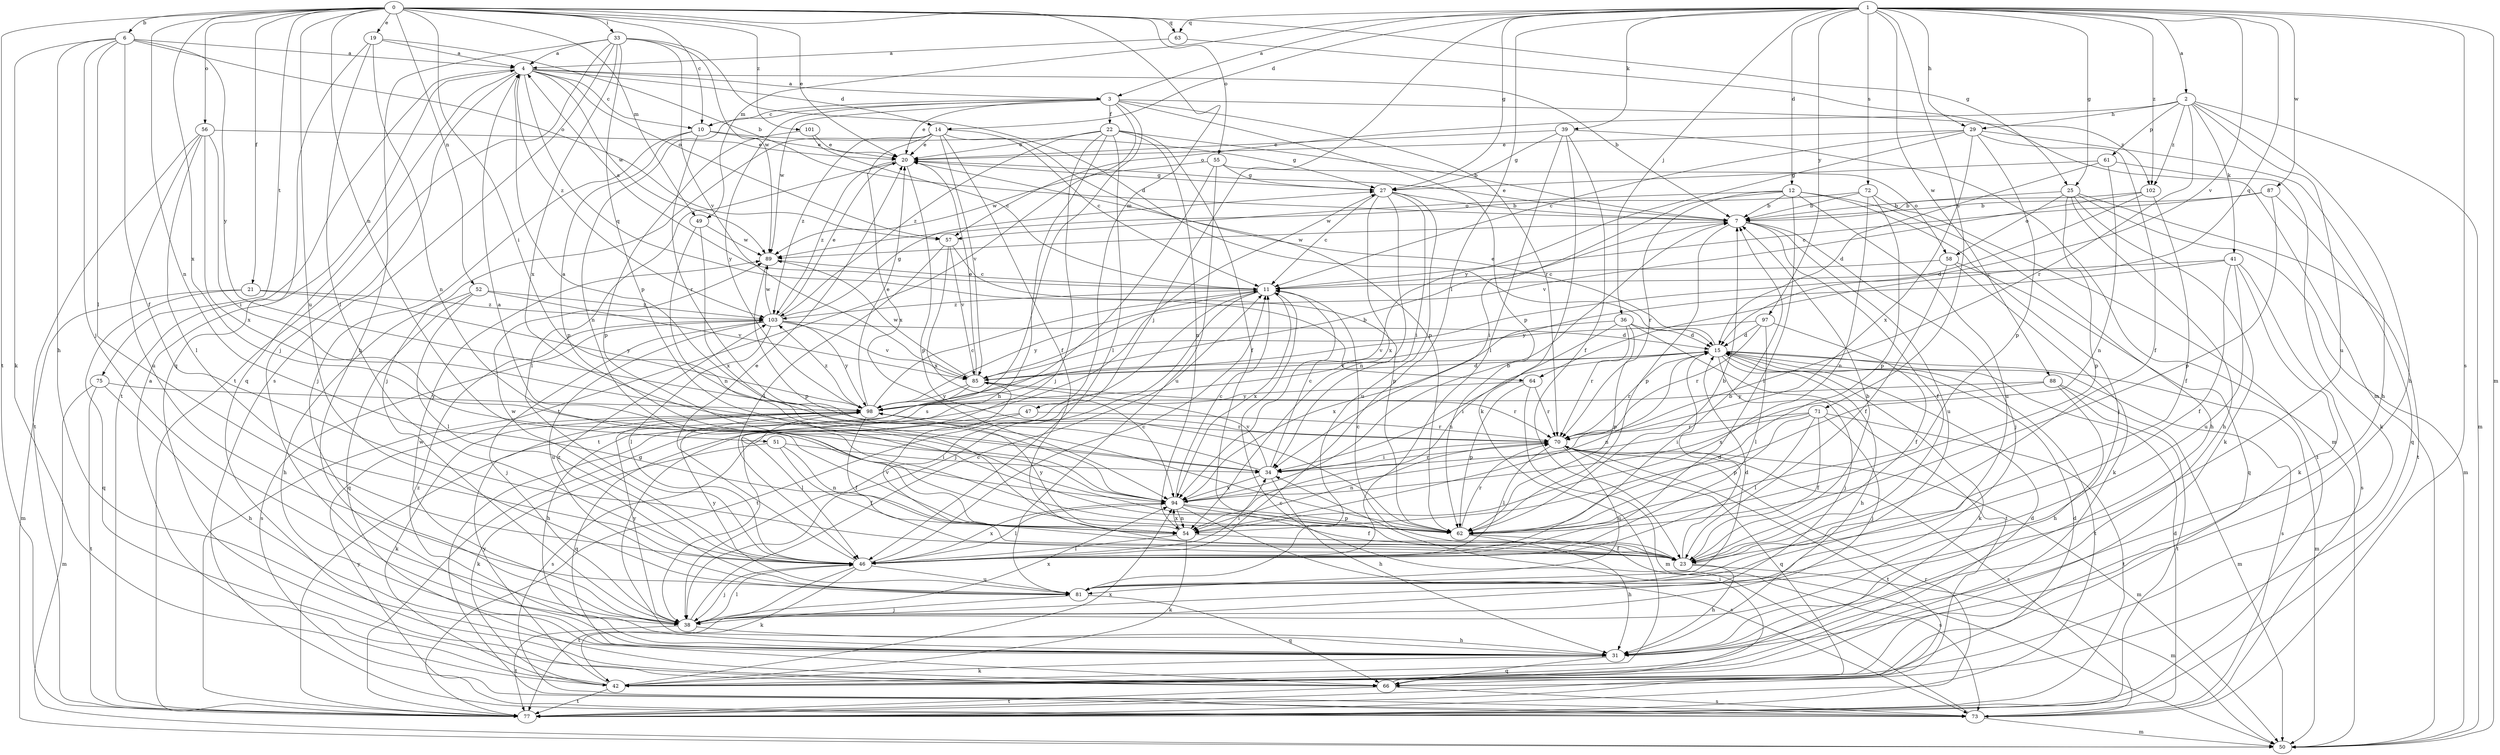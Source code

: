 strict digraph  {
0;
1;
2;
3;
4;
6;
7;
10;
11;
12;
14;
15;
19;
20;
21;
22;
23;
25;
27;
29;
31;
33;
34;
36;
38;
39;
41;
42;
46;
47;
49;
50;
51;
52;
54;
55;
56;
57;
58;
61;
62;
63;
64;
66;
70;
71;
72;
73;
75;
77;
81;
85;
87;
88;
89;
94;
97;
98;
101;
102;
103;
0 -> 6  [label=b];
0 -> 10  [label=c];
0 -> 19  [label=e];
0 -> 20  [label=e];
0 -> 21  [label=f];
0 -> 25  [label=g];
0 -> 33  [label=i];
0 -> 34  [label=i];
0 -> 47  [label=m];
0 -> 49  [label=m];
0 -> 51  [label=n];
0 -> 52  [label=n];
0 -> 54  [label=n];
0 -> 55  [label=o];
0 -> 56  [label=o];
0 -> 63  [label=q];
0 -> 75  [label=t];
0 -> 77  [label=t];
0 -> 81  [label=u];
0 -> 94  [label=x];
0 -> 101  [label=z];
1 -> 2  [label=a];
1 -> 3  [label=a];
1 -> 12  [label=d];
1 -> 14  [label=d];
1 -> 25  [label=g];
1 -> 27  [label=g];
1 -> 29  [label=h];
1 -> 36  [label=j];
1 -> 38  [label=j];
1 -> 39  [label=k];
1 -> 46  [label=l];
1 -> 49  [label=m];
1 -> 50  [label=m];
1 -> 63  [label=q];
1 -> 64  [label=q];
1 -> 71  [label=s];
1 -> 72  [label=s];
1 -> 73  [label=s];
1 -> 85  [label=v];
1 -> 87  [label=w];
1 -> 88  [label=w];
1 -> 97  [label=y];
1 -> 102  [label=z];
2 -> 29  [label=h];
2 -> 31  [label=h];
2 -> 41  [label=k];
2 -> 50  [label=m];
2 -> 57  [label=o];
2 -> 61  [label=p];
2 -> 70  [label=r];
2 -> 81  [label=u];
2 -> 102  [label=z];
3 -> 10  [label=c];
3 -> 20  [label=e];
3 -> 22  [label=f];
3 -> 54  [label=n];
3 -> 62  [label=p];
3 -> 70  [label=r];
3 -> 73  [label=s];
3 -> 77  [label=t];
3 -> 89  [label=w];
3 -> 98  [label=y];
3 -> 102  [label=z];
4 -> 3  [label=a];
4 -> 7  [label=b];
4 -> 10  [label=c];
4 -> 14  [label=d];
4 -> 38  [label=j];
4 -> 57  [label=o];
4 -> 64  [label=q];
4 -> 66  [label=q];
4 -> 77  [label=t];
4 -> 89  [label=w];
4 -> 103  [label=z];
6 -> 4  [label=a];
6 -> 23  [label=f];
6 -> 31  [label=h];
6 -> 38  [label=j];
6 -> 42  [label=k];
6 -> 46  [label=l];
6 -> 57  [label=o];
6 -> 98  [label=y];
7 -> 20  [label=e];
7 -> 23  [label=f];
7 -> 38  [label=j];
7 -> 62  [label=p];
7 -> 81  [label=u];
7 -> 89  [label=w];
10 -> 20  [label=e];
10 -> 27  [label=g];
10 -> 38  [label=j];
10 -> 62  [label=p];
10 -> 70  [label=r];
11 -> 4  [label=a];
11 -> 38  [label=j];
11 -> 77  [label=t];
11 -> 94  [label=x];
11 -> 98  [label=y];
11 -> 103  [label=z];
12 -> 7  [label=b];
12 -> 31  [label=h];
12 -> 34  [label=i];
12 -> 38  [label=j];
12 -> 46  [label=l];
12 -> 57  [label=o];
12 -> 70  [label=r];
12 -> 81  [label=u];
14 -> 11  [label=c];
14 -> 20  [label=e];
14 -> 23  [label=f];
14 -> 38  [label=j];
14 -> 62  [label=p];
14 -> 85  [label=v];
14 -> 94  [label=x];
14 -> 103  [label=z];
15 -> 20  [label=e];
15 -> 31  [label=h];
15 -> 34  [label=i];
15 -> 38  [label=j];
15 -> 42  [label=k];
15 -> 50  [label=m];
15 -> 54  [label=n];
15 -> 70  [label=r];
15 -> 73  [label=s];
15 -> 77  [label=t];
15 -> 85  [label=v];
19 -> 4  [label=a];
19 -> 7  [label=b];
19 -> 46  [label=l];
19 -> 54  [label=n];
19 -> 66  [label=q];
20 -> 27  [label=g];
20 -> 46  [label=l];
20 -> 62  [label=p];
20 -> 103  [label=z];
21 -> 50  [label=m];
21 -> 66  [label=q];
21 -> 98  [label=y];
21 -> 103  [label=z];
22 -> 7  [label=b];
22 -> 20  [label=e];
22 -> 23  [label=f];
22 -> 31  [label=h];
22 -> 38  [label=j];
22 -> 46  [label=l];
22 -> 54  [label=n];
22 -> 103  [label=z];
23 -> 7  [label=b];
23 -> 11  [label=c];
23 -> 15  [label=d];
23 -> 31  [label=h];
23 -> 50  [label=m];
23 -> 85  [label=v];
25 -> 7  [label=b];
25 -> 31  [label=h];
25 -> 42  [label=k];
25 -> 50  [label=m];
25 -> 58  [label=o];
25 -> 62  [label=p];
25 -> 77  [label=t];
27 -> 7  [label=b];
27 -> 11  [label=c];
27 -> 34  [label=i];
27 -> 54  [label=n];
27 -> 81  [label=u];
27 -> 94  [label=x];
29 -> 11  [label=c];
29 -> 20  [label=e];
29 -> 23  [label=f];
29 -> 31  [label=h];
29 -> 62  [label=p];
29 -> 94  [label=x];
29 -> 98  [label=y];
31 -> 42  [label=k];
31 -> 66  [label=q];
31 -> 103  [label=z];
33 -> 4  [label=a];
33 -> 15  [label=d];
33 -> 31  [label=h];
33 -> 62  [label=p];
33 -> 73  [label=s];
33 -> 77  [label=t];
33 -> 85  [label=v];
33 -> 89  [label=w];
33 -> 94  [label=x];
34 -> 4  [label=a];
34 -> 11  [label=c];
34 -> 31  [label=h];
34 -> 70  [label=r];
34 -> 85  [label=v];
34 -> 94  [label=x];
36 -> 15  [label=d];
36 -> 54  [label=n];
36 -> 62  [label=p];
36 -> 70  [label=r];
36 -> 77  [label=t];
36 -> 94  [label=x];
38 -> 11  [label=c];
38 -> 31  [label=h];
38 -> 46  [label=l];
38 -> 77  [label=t];
38 -> 89  [label=w];
38 -> 94  [label=x];
38 -> 98  [label=y];
39 -> 20  [label=e];
39 -> 23  [label=f];
39 -> 27  [label=g];
39 -> 42  [label=k];
39 -> 46  [label=l];
39 -> 50  [label=m];
41 -> 11  [label=c];
41 -> 23  [label=f];
41 -> 42  [label=k];
41 -> 73  [label=s];
41 -> 81  [label=u];
41 -> 98  [label=y];
42 -> 4  [label=a];
42 -> 15  [label=d];
42 -> 77  [label=t];
42 -> 94  [label=x];
42 -> 98  [label=y];
46 -> 7  [label=b];
46 -> 11  [label=c];
46 -> 20  [label=e];
46 -> 34  [label=i];
46 -> 38  [label=j];
46 -> 42  [label=k];
46 -> 77  [label=t];
46 -> 81  [label=u];
46 -> 89  [label=w];
46 -> 94  [label=x];
47 -> 66  [label=q];
47 -> 70  [label=r];
47 -> 73  [label=s];
49 -> 54  [label=n];
49 -> 89  [label=w];
49 -> 94  [label=x];
51 -> 23  [label=f];
51 -> 34  [label=i];
51 -> 42  [label=k];
51 -> 54  [label=n];
52 -> 31  [label=h];
52 -> 46  [label=l];
52 -> 66  [label=q];
52 -> 85  [label=v];
52 -> 103  [label=z];
54 -> 23  [label=f];
54 -> 42  [label=k];
54 -> 46  [label=l];
54 -> 94  [label=x];
54 -> 98  [label=y];
55 -> 27  [label=g];
55 -> 58  [label=o];
55 -> 77  [label=t];
55 -> 81  [label=u];
55 -> 89  [label=w];
56 -> 20  [label=e];
56 -> 34  [label=i];
56 -> 46  [label=l];
56 -> 77  [label=t];
56 -> 81  [label=u];
56 -> 94  [label=x];
57 -> 46  [label=l];
57 -> 62  [label=p];
57 -> 85  [label=v];
57 -> 94  [label=x];
58 -> 11  [label=c];
58 -> 23  [label=f];
58 -> 42  [label=k];
58 -> 66  [label=q];
61 -> 15  [label=d];
61 -> 27  [label=g];
61 -> 42  [label=k];
61 -> 54  [label=n];
62 -> 4  [label=a];
62 -> 7  [label=b];
62 -> 31  [label=h];
62 -> 70  [label=r];
62 -> 73  [label=s];
63 -> 4  [label=a];
63 -> 50  [label=m];
64 -> 50  [label=m];
64 -> 62  [label=p];
64 -> 70  [label=r];
64 -> 98  [label=y];
66 -> 15  [label=d];
66 -> 34  [label=i];
66 -> 73  [label=s];
66 -> 77  [label=t];
70 -> 34  [label=i];
70 -> 46  [label=l];
70 -> 50  [label=m];
70 -> 54  [label=n];
70 -> 66  [label=q];
70 -> 73  [label=s];
70 -> 77  [label=t];
70 -> 81  [label=u];
71 -> 23  [label=f];
71 -> 34  [label=i];
71 -> 38  [label=j];
71 -> 46  [label=l];
71 -> 62  [label=p];
71 -> 70  [label=r];
71 -> 77  [label=t];
72 -> 7  [label=b];
72 -> 54  [label=n];
72 -> 62  [label=p];
72 -> 77  [label=t];
72 -> 89  [label=w];
73 -> 11  [label=c];
73 -> 15  [label=d];
73 -> 50  [label=m];
73 -> 98  [label=y];
75 -> 31  [label=h];
75 -> 50  [label=m];
75 -> 77  [label=t];
75 -> 98  [label=y];
77 -> 27  [label=g];
77 -> 70  [label=r];
81 -> 15  [label=d];
81 -> 38  [label=j];
81 -> 66  [label=q];
81 -> 98  [label=y];
81 -> 103  [label=z];
85 -> 15  [label=d];
85 -> 20  [label=e];
85 -> 31  [label=h];
85 -> 70  [label=r];
85 -> 89  [label=w];
85 -> 98  [label=y];
87 -> 7  [label=b];
87 -> 11  [label=c];
87 -> 62  [label=p];
87 -> 66  [label=q];
88 -> 31  [label=h];
88 -> 50  [label=m];
88 -> 77  [label=t];
88 -> 94  [label=x];
88 -> 98  [label=y];
89 -> 11  [label=c];
89 -> 62  [label=p];
94 -> 7  [label=b];
94 -> 11  [label=c];
94 -> 23  [label=f];
94 -> 46  [label=l];
94 -> 54  [label=n];
94 -> 62  [label=p];
94 -> 73  [label=s];
97 -> 15  [label=d];
97 -> 23  [label=f];
97 -> 46  [label=l];
97 -> 70  [label=r];
97 -> 85  [label=v];
98 -> 7  [label=b];
98 -> 11  [label=c];
98 -> 20  [label=e];
98 -> 23  [label=f];
98 -> 42  [label=k];
98 -> 46  [label=l];
98 -> 70  [label=r];
98 -> 103  [label=z];
101 -> 11  [label=c];
101 -> 20  [label=e];
101 -> 62  [label=p];
102 -> 7  [label=b];
102 -> 15  [label=d];
102 -> 23  [label=f];
102 -> 85  [label=v];
103 -> 15  [label=d];
103 -> 20  [label=e];
103 -> 27  [label=g];
103 -> 38  [label=j];
103 -> 46  [label=l];
103 -> 73  [label=s];
103 -> 81  [label=u];
103 -> 85  [label=v];
103 -> 89  [label=w];
103 -> 98  [label=y];
}
